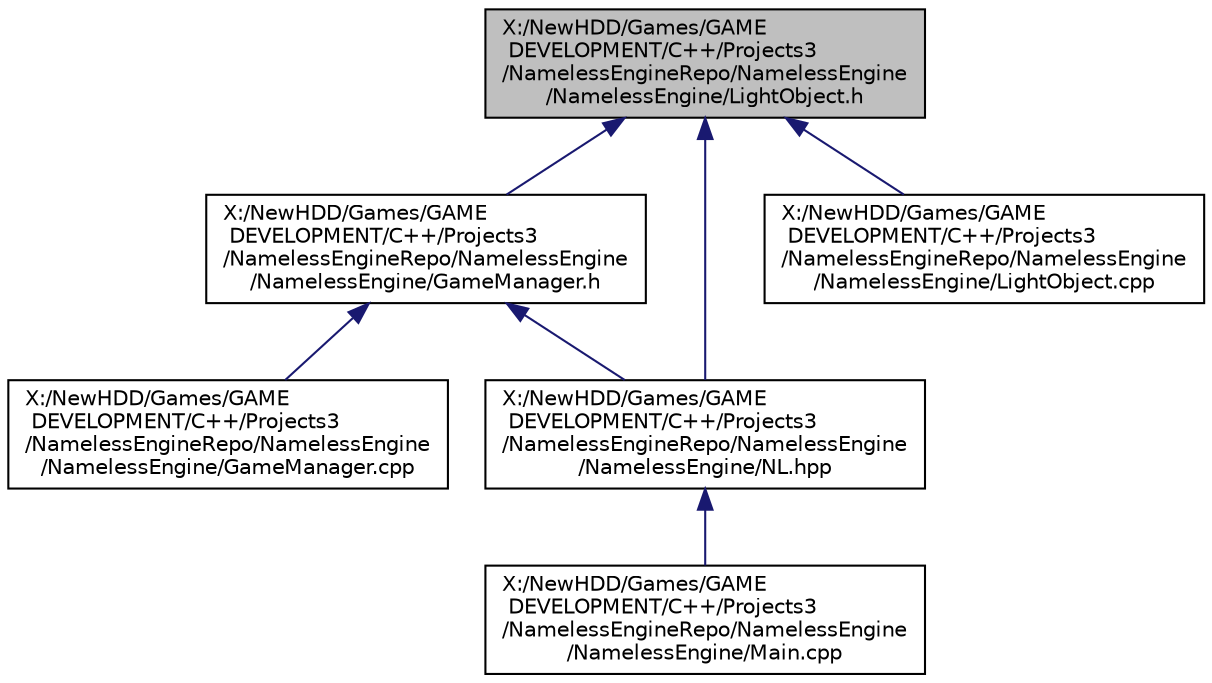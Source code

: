 digraph "X:/NewHDD/Games/GAME DEVELOPMENT/C++/Projects3/NamelessEngineRepo/NamelessEngine/NamelessEngine/LightObject.h"
{
  edge [fontname="Helvetica",fontsize="10",labelfontname="Helvetica",labelfontsize="10"];
  node [fontname="Helvetica",fontsize="10",shape=record];
  Node9 [label="X:/NewHDD/Games/GAME\l DEVELOPMENT/C++/Projects3\l/NamelessEngineRepo/NamelessEngine\l/NamelessEngine/LightObject.h",height=0.2,width=0.4,color="black", fillcolor="grey75", style="filled", fontcolor="black"];
  Node9 -> Node10 [dir="back",color="midnightblue",fontsize="10",style="solid",fontname="Helvetica"];
  Node10 [label="X:/NewHDD/Games/GAME\l DEVELOPMENT/C++/Projects3\l/NamelessEngineRepo/NamelessEngine\l/NamelessEngine/GameManager.h",height=0.2,width=0.4,color="black", fillcolor="white", style="filled",URL="$_game_manager_8h.html"];
  Node10 -> Node11 [dir="back",color="midnightblue",fontsize="10",style="solid",fontname="Helvetica"];
  Node11 [label="X:/NewHDD/Games/GAME\l DEVELOPMENT/C++/Projects3\l/NamelessEngineRepo/NamelessEngine\l/NamelessEngine/GameManager.cpp",height=0.2,width=0.4,color="black", fillcolor="white", style="filled",URL="$_game_manager_8cpp.html"];
  Node10 -> Node12 [dir="back",color="midnightblue",fontsize="10",style="solid",fontname="Helvetica"];
  Node12 [label="X:/NewHDD/Games/GAME\l DEVELOPMENT/C++/Projects3\l/NamelessEngineRepo/NamelessEngine\l/NamelessEngine/NL.hpp",height=0.2,width=0.4,color="black", fillcolor="white", style="filled",URL="$_n_l_8hpp.html"];
  Node12 -> Node13 [dir="back",color="midnightblue",fontsize="10",style="solid",fontname="Helvetica"];
  Node13 [label="X:/NewHDD/Games/GAME\l DEVELOPMENT/C++/Projects3\l/NamelessEngineRepo/NamelessEngine\l/NamelessEngine/Main.cpp",height=0.2,width=0.4,color="black", fillcolor="white", style="filled",URL="$_main_8cpp.html"];
  Node9 -> Node14 [dir="back",color="midnightblue",fontsize="10",style="solid",fontname="Helvetica"];
  Node14 [label="X:/NewHDD/Games/GAME\l DEVELOPMENT/C++/Projects3\l/NamelessEngineRepo/NamelessEngine\l/NamelessEngine/LightObject.cpp",height=0.2,width=0.4,color="black", fillcolor="white", style="filled",URL="$_light_object_8cpp.html"];
  Node9 -> Node12 [dir="back",color="midnightblue",fontsize="10",style="solid",fontname="Helvetica"];
}

